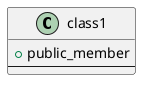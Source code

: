 {
  "sha1": "71ebiqkbtjhszdi05dkfc6usj6xaktg",
  "insertion": {
    "when": "2024-05-30T20:48:21.102Z",
    "user": "plantuml@gmail.com"
  }
}
@startuml
class class1 {
    + public_member
    --
    - private_member
}
hide private members
@enduml
